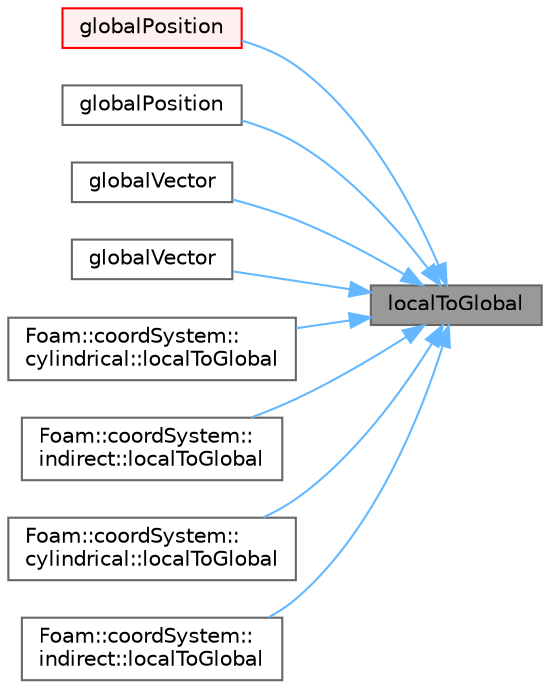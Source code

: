 digraph "localToGlobal"
{
 // LATEX_PDF_SIZE
  bgcolor="transparent";
  edge [fontname=Helvetica,fontsize=10,labelfontname=Helvetica,labelfontsize=10];
  node [fontname=Helvetica,fontsize=10,shape=box,height=0.2,width=0.4];
  rankdir="RL";
  Node1 [id="Node000001",label="localToGlobal",height=0.2,width=0.4,color="gray40", fillcolor="grey60", style="filled", fontcolor="black",tooltip=" "];
  Node1 -> Node2 [id="edge1_Node000001_Node000002",dir="back",color="steelblue1",style="solid",tooltip=" "];
  Node2 [id="Node000002",label="globalPosition",height=0.2,width=0.4,color="red", fillcolor="#FFF0F0", style="filled",URL="$classFoam_1_1coordinateSystem.html#a43efaed0d8e760050d0fa01f9b432f79",tooltip=" "];
  Node1 -> Node5 [id="edge2_Node000001_Node000005",dir="back",color="steelblue1",style="solid",tooltip=" "];
  Node5 [id="Node000005",label="globalPosition",height=0.2,width=0.4,color="grey40", fillcolor="white", style="filled",URL="$classFoam_1_1coordinateSystem.html#a1bb370ae6a84ec3eefdce4b494a447a3",tooltip=" "];
  Node1 -> Node6 [id="edge3_Node000001_Node000006",dir="back",color="steelblue1",style="solid",tooltip=" "];
  Node6 [id="Node000006",label="globalVector",height=0.2,width=0.4,color="grey40", fillcolor="white", style="filled",URL="$classFoam_1_1coordinateSystem.html#a074eef0d95c3a3a2b8e72de6932380c1",tooltip=" "];
  Node1 -> Node7 [id="edge4_Node000001_Node000007",dir="back",color="steelblue1",style="solid",tooltip=" "];
  Node7 [id="Node000007",label="globalVector",height=0.2,width=0.4,color="grey40", fillcolor="white", style="filled",URL="$classFoam_1_1coordinateSystem.html#aa3798a3a613fb0daad211ab720f1fc7a",tooltip=" "];
  Node1 -> Node8 [id="edge5_Node000001_Node000008",dir="back",color="steelblue1",style="solid",tooltip=" "];
  Node8 [id="Node000008",label="Foam::coordSystem::\lcylindrical::localToGlobal",height=0.2,width=0.4,color="grey40", fillcolor="white", style="filled",URL="$classFoam_1_1coordSystem_1_1cylindrical.html#a4559c1ae4697257ba8eeb53614cc0ce5",tooltip=" "];
  Node1 -> Node9 [id="edge6_Node000001_Node000009",dir="back",color="steelblue1",style="solid",tooltip=" "];
  Node9 [id="Node000009",label="Foam::coordSystem::\lindirect::localToGlobal",height=0.2,width=0.4,color="grey40", fillcolor="white", style="filled",URL="$classFoam_1_1coordSystem_1_1indirect.html#ae65bf8d364e315867a7c57282a1424bc",tooltip=" "];
  Node1 -> Node10 [id="edge7_Node000001_Node000010",dir="back",color="steelblue1",style="solid",tooltip=" "];
  Node10 [id="Node000010",label="Foam::coordSystem::\lcylindrical::localToGlobal",height=0.2,width=0.4,color="grey40", fillcolor="white", style="filled",URL="$classFoam_1_1coordSystem_1_1cylindrical.html#af9241cee7ede5347163cd28688b6a1c4",tooltip=" "];
  Node1 -> Node11 [id="edge8_Node000001_Node000011",dir="back",color="steelblue1",style="solid",tooltip=" "];
  Node11 [id="Node000011",label="Foam::coordSystem::\lindirect::localToGlobal",height=0.2,width=0.4,color="grey40", fillcolor="white", style="filled",URL="$classFoam_1_1coordSystem_1_1indirect.html#a42a954bc6f2cd8755ab1d4703f32b7e5",tooltip=" "];
}
